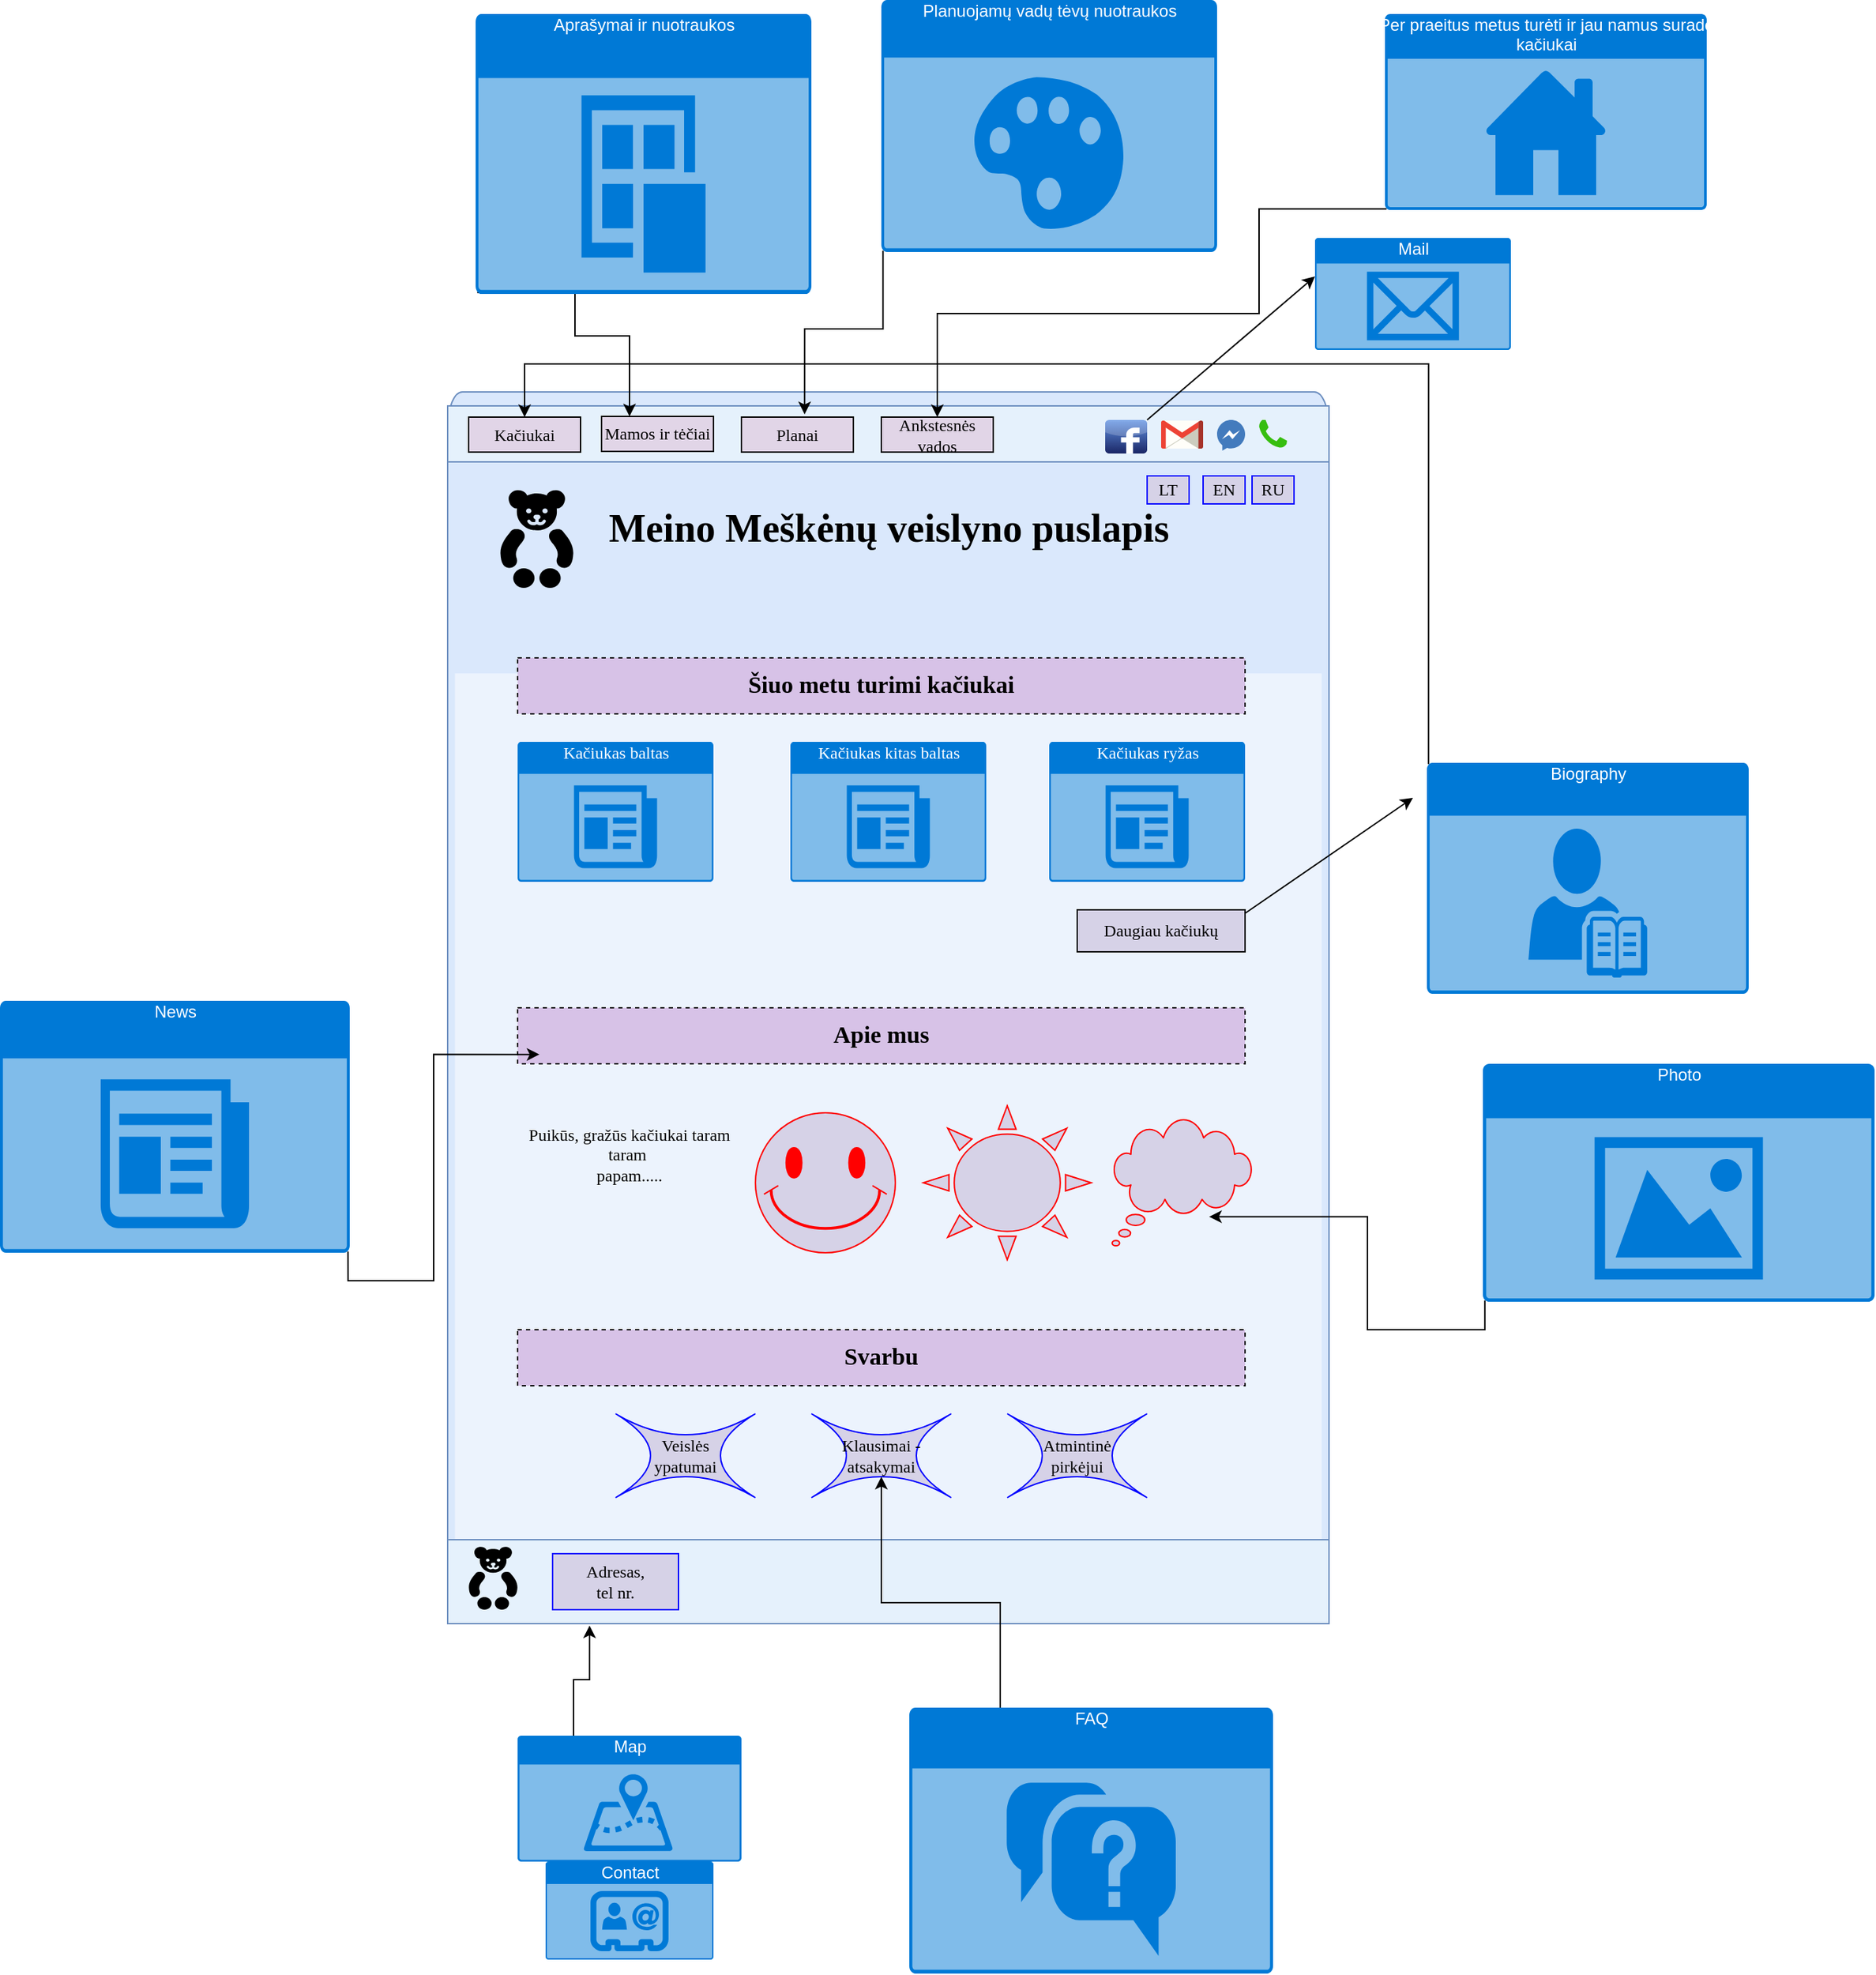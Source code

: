 <mxfile version="13.7.9" type="github"><diagram id="cBLq3H8HnhX7O8YS2yq2" name="Page-1"><mxGraphModel dx="4127" dy="4753" grid="1" gridSize="10" guides="1" tooltips="1" connect="1" arrows="1" fold="1" page="1" pageScale="1" pageWidth="1200" pageHeight="1920" math="0" shadow="0"><root><mxCell id="0"/><mxCell id="1" parent="0"/><mxCell id="HgiWyveHdrSAQ77pxGOA-1" value="&lt;h2 style=&quot;font-size: 28px&quot;&gt;&lt;font face=&quot;Garamond&quot; style=&quot;font-size: 28px&quot;&gt;&lt;b&gt;&lt;br&gt;&lt;/b&gt;&lt;/font&gt;&lt;/h2&gt;&lt;h2 style=&quot;font-size: 28px&quot;&gt;&lt;b&gt;&lt;font style=&quot;font-size: 28px&quot; face=&quot;Garamond&quot;&gt;Meino Meškėnų veislyno puslapis&lt;/font&gt;&lt;/b&gt;&lt;br&gt;&lt;/h2&gt;" style="html=1;strokeColor=#6c8ebf;fillColor=#dae8fc;labelPosition=center;verticalLabelPosition=middle;verticalAlign=top;align=center;fontSize=12;outlineConnect=0;spacingTop=-6;shape=mxgraph.sitemap.page;labelBackgroundColor=none;labelBorderColor=none;" vertex="1" parent="1"><mxGeometry x="-2070" y="-3540" width="630" height="880" as="geometry"/></mxCell><mxCell id="HgiWyveHdrSAQ77pxGOA-5" value="Mail" style="html=1;strokeColor=none;fillColor=#0079D6;labelPosition=center;verticalLabelPosition=middle;verticalAlign=top;align=center;fontSize=12;outlineConnect=0;spacingTop=-6;fontColor=#FFFFFF;shape=mxgraph.sitemap.mail;labelBackgroundColor=none;" vertex="1" parent="1"><mxGeometry x="-1450" y="-3650" width="140" height="80" as="geometry"/></mxCell><mxCell id="HgiWyveHdrSAQ77pxGOA-6" value="Kačiukas kitas baltas" style="html=1;strokeColor=none;fillColor=#0079D6;labelPosition=center;verticalLabelPosition=middle;verticalAlign=top;align=center;fontSize=12;outlineConnect=0;spacingTop=-6;fontColor=#FFFFFF;shape=mxgraph.sitemap.news;labelBackgroundColor=none;fontFamily=Garamond;" vertex="1" parent="1"><mxGeometry x="-1825" y="-3290" width="140" height="100" as="geometry"/></mxCell><mxCell id="HgiWyveHdrSAQ77pxGOA-7" value="Kačiukas baltas" style="html=1;strokeColor=none;fillColor=#0079D6;labelPosition=center;verticalLabelPosition=middle;verticalAlign=top;align=center;fontSize=12;outlineConnect=0;spacingTop=-6;fontColor=#FFFFFF;shape=mxgraph.sitemap.news;labelBackgroundColor=none;fontFamily=Garamond;" vertex="1" parent="1"><mxGeometry x="-2020" y="-3290" width="140" height="100" as="geometry"/></mxCell><mxCell id="HgiWyveHdrSAQ77pxGOA-8" value="Kačiukas ryžas" style="html=1;strokeColor=none;fillColor=#0079D6;labelPosition=center;verticalLabelPosition=middle;verticalAlign=top;align=center;fontSize=12;outlineConnect=0;spacingTop=-6;fontColor=#FFFFFF;shape=mxgraph.sitemap.news;labelBackgroundColor=none;fontFamily=Garamond;" vertex="1" parent="1"><mxGeometry x="-1640" y="-3290" width="140" height="100" as="geometry"/></mxCell><mxCell id="HgiWyveHdrSAQ77pxGOA-10" value="" style="rounded=0;whiteSpace=wrap;html=1;labelBackgroundColor=none;labelBorderColor=none;strokeColor=#6c8ebf;fillColor=#E5F1FC;" vertex="1" parent="1"><mxGeometry x="-2070" y="-3530" width="630" height="40" as="geometry"/></mxCell><mxCell id="HgiWyveHdrSAQ77pxGOA-11" value="Kačiukai" style="rounded=0;whiteSpace=wrap;html=1;labelBackgroundColor=none;fillColor=#E1D5E7;fontFamily=Garamond;" vertex="1" parent="1"><mxGeometry x="-2055" y="-3522" width="80" height="25" as="geometry"/></mxCell><mxCell id="HgiWyveHdrSAQ77pxGOA-12" value="Mamos ir tėčiai" style="rounded=0;whiteSpace=wrap;html=1;labelBackgroundColor=none;fillColor=#E1D5E7;fontFamily=Garamond;" vertex="1" parent="1"><mxGeometry x="-1960" y="-3522.5" width="80" height="25" as="geometry"/></mxCell><mxCell id="HgiWyveHdrSAQ77pxGOA-14" value="Planai" style="rounded=0;whiteSpace=wrap;html=1;labelBackgroundColor=none;fillColor=#E1D5E7;fontFamily=Garamond;" vertex="1" parent="1"><mxGeometry x="-1860" y="-3522" width="80" height="25" as="geometry"/></mxCell><mxCell id="HgiWyveHdrSAQ77pxGOA-16" value="Ankstesnės vados" style="rounded=0;whiteSpace=wrap;html=1;labelBackgroundColor=none;fillColor=#E1D5E7;fontFamily=Garamond;" vertex="1" parent="1"><mxGeometry x="-1760" y="-3522" width="80" height="25" as="geometry"/></mxCell><mxCell id="HgiWyveHdrSAQ77pxGOA-19" value="&lt;font style=&quot;font-size: 17px&quot; face=&quot;Garamond&quot;&gt;Šiuo metu turimi kačiukai&lt;/font&gt;" style="rounded=0;whiteSpace=wrap;html=1;labelBackgroundColor=none;fontStyle=1;labelBorderColor=none;dashed=1;fillColor=#D7C2E7;" vertex="1" parent="1"><mxGeometry x="-2020" y="-3350" width="520" height="40" as="geometry"/></mxCell><mxCell id="HgiWyveHdrSAQ77pxGOA-23" value="" style="dashed=0;outlineConnect=0;html=1;align=center;labelPosition=center;verticalLabelPosition=bottom;verticalAlign=top;shape=mxgraph.weblogos.messenger_2;labelBackgroundColor=none;fillColor=#E1D5E7;fontFamily=Garamond;" vertex="1" parent="1"><mxGeometry x="-1520" y="-3520" width="20" height="22" as="geometry"/></mxCell><mxCell id="HgiWyveHdrSAQ77pxGOA-24" value="" style="dashed=0;outlineConnect=0;html=1;align=center;labelPosition=center;verticalLabelPosition=bottom;verticalAlign=top;shape=mxgraph.weblogos.phone;fillColor=#36BE0F;strokeColor=none;labelBackgroundColor=none;fontFamily=Garamond;" vertex="1" parent="1"><mxGeometry x="-1490" y="-3520" width="20" height="20" as="geometry"/></mxCell><mxCell id="HgiWyveHdrSAQ77pxGOA-25" value="" style="dashed=0;outlineConnect=0;html=1;align=center;labelPosition=center;verticalLabelPosition=bottom;verticalAlign=top;shape=mxgraph.weblogos.gmail;labelBackgroundColor=none;fillColor=#E1D5E7;fontFamily=Garamond;" vertex="1" parent="1"><mxGeometry x="-1560" y="-3519.5" width="30" height="20" as="geometry"/></mxCell><mxCell id="HgiWyveHdrSAQ77pxGOA-26" value="" style="dashed=0;outlineConnect=0;html=1;align=center;labelPosition=center;verticalLabelPosition=bottom;verticalAlign=top;shape=mxgraph.webicons.facebook;fillColor=#6294E4;gradientColor=#1A2665;labelBackgroundColor=none;fontFamily=Garamond;" vertex="1" parent="1"><mxGeometry x="-1600" y="-3520" width="30" height="24" as="geometry"/></mxCell><mxCell id="HgiWyveHdrSAQ77pxGOA-27" value="Daugiau kačiukų" style="rounded=0;whiteSpace=wrap;html=1;labelBackgroundColor=none;fontFamily=Garamond;fillColor=#D6D2E7;" vertex="1" parent="1"><mxGeometry x="-1620" y="-3170" width="120" height="30" as="geometry"/></mxCell><mxCell id="HgiWyveHdrSAQ77pxGOA-28" value="" style="endArrow=classic;html=1;fontFamily=Garamond;" edge="1" parent="1"><mxGeometry width="50" height="50" relative="1" as="geometry"><mxPoint x="-1500" y="-3167.5" as="sourcePoint"/><mxPoint x="-1380" y="-3250" as="targetPoint"/></mxGeometry></mxCell><mxCell id="HgiWyveHdrSAQ77pxGOA-29" value="&lt;font face=&quot;Garamond&quot;&gt;&lt;span style=&quot;font-size: 17px&quot;&gt;Apie mus&lt;/span&gt;&lt;/font&gt;" style="rounded=0;whiteSpace=wrap;html=1;labelBackgroundColor=none;fontStyle=1;labelBorderColor=none;dashed=1;fillColor=#D7C2E7;" vertex="1" parent="1"><mxGeometry x="-2020" y="-3100" width="520" height="40" as="geometry"/></mxCell><mxCell id="HgiWyveHdrSAQ77pxGOA-31" value="Puikūs, gražūs kačiukai taram taram&amp;nbsp;&lt;br&gt;papam....." style="text;html=1;strokeColor=none;fillColor=none;align=center;verticalAlign=middle;whiteSpace=wrap;rounded=0;dashed=1;labelBackgroundColor=none;fontFamily=Garamond;" vertex="1" parent="1"><mxGeometry x="-2020" y="-3040" width="160" height="90" as="geometry"/></mxCell><mxCell id="HgiWyveHdrSAQ77pxGOA-37" value="" style="verticalLabelPosition=bottom;verticalAlign=top;html=1;shape=mxgraph.basic.smiley;labelBackgroundColor=none;fillColor=#D6D2E7;fontFamily=Garamond;strokeColor=#FF0000;" vertex="1" parent="1"><mxGeometry x="-1850" y="-3025" width="100" height="100" as="geometry"/></mxCell><mxCell id="HgiWyveHdrSAQ77pxGOA-38" value="" style="verticalLabelPosition=bottom;verticalAlign=top;html=1;shape=mxgraph.basic.sun;labelBackgroundColor=none;fillColor=#D6D2E7;fontFamily=Garamond;strokeColor=#FF0000;" vertex="1" parent="1"><mxGeometry x="-1730" y="-3030" width="120" height="110" as="geometry"/></mxCell><mxCell id="HgiWyveHdrSAQ77pxGOA-39" value="" style="whiteSpace=wrap;html=1;shape=mxgraph.basic.cloud_callout;labelBackgroundColor=none;fillColor=#D6D2E7;fontFamily=Garamond;strokeColor=#FF0000;" vertex="1" parent="1"><mxGeometry x="-1595" y="-3020" width="100" height="90" as="geometry"/></mxCell><mxCell id="HgiWyveHdrSAQ77pxGOA-40" value="&lt;font face=&quot;Garamond&quot;&gt;&lt;span style=&quot;font-size: 17px&quot;&gt;Svarbu&lt;/span&gt;&lt;/font&gt;" style="rounded=0;whiteSpace=wrap;html=1;labelBackgroundColor=none;fontStyle=1;labelBorderColor=none;dashed=1;fillColor=#D7C2E7;" vertex="1" parent="1"><mxGeometry x="-2020" y="-2870" width="520" height="40" as="geometry"/></mxCell><mxCell id="HgiWyveHdrSAQ77pxGOA-41" value="Veislės&lt;br&gt;ypatumai" style="shape=switch;whiteSpace=wrap;html=1;labelBackgroundColor=none;fillColor=#D6D2E7;fontFamily=Garamond;strokeColor=#0000FF;" vertex="1" parent="1"><mxGeometry x="-1950" y="-2810" width="100" height="60" as="geometry"/></mxCell><mxCell id="HgiWyveHdrSAQ77pxGOA-46" value="Klausimai -&lt;br&gt;atsakymai" style="shape=switch;whiteSpace=wrap;html=1;labelBackgroundColor=none;fillColor=#D6D2E7;fontFamily=Garamond;strokeColor=#0000FF;" vertex="1" parent="1"><mxGeometry x="-1810" y="-2810" width="100" height="60" as="geometry"/></mxCell><mxCell id="HgiWyveHdrSAQ77pxGOA-47" value="Atmintinė&lt;br&gt;pirkėjui" style="shape=switch;whiteSpace=wrap;html=1;labelBackgroundColor=none;fillColor=#D6D2E7;fontFamily=Garamond;strokeColor=#0000FF;" vertex="1" parent="1"><mxGeometry x="-1670" y="-2810" width="100" height="60" as="geometry"/></mxCell><mxCell id="HgiWyveHdrSAQ77pxGOA-50" value="" style="rounded=0;whiteSpace=wrap;html=1;labelBackgroundColor=none;labelBorderColor=none;strokeColor=#6c8ebf;fillColor=#E5F1FC;" vertex="1" parent="1"><mxGeometry x="-2070" y="-2720" width="630" height="60" as="geometry"/></mxCell><mxCell id="HgiWyveHdrSAQ77pxGOA-51" value="" style="shape=mxgraph.signs.animals.teddy_bear;html=1;pointerEvents=1;fillColor=#000000;strokeColor=none;verticalLabelPosition=bottom;verticalAlign=top;align=center;labelBackgroundColor=none;fontFamily=Garamond;" vertex="1" parent="1"><mxGeometry x="-2055" y="-2715" width="35" height="45" as="geometry"/></mxCell><mxCell id="HgiWyveHdrSAQ77pxGOA-52" value="" style="shape=mxgraph.signs.animals.teddy_bear;html=1;pointerEvents=1;fillColor=#000000;strokeColor=none;verticalLabelPosition=bottom;verticalAlign=top;align=center;labelBackgroundColor=none;fontFamily=Garamond;" vertex="1" parent="1"><mxGeometry x="-2032.5" y="-3470" width="52.5" height="70" as="geometry"/></mxCell><mxCell id="HgiWyveHdrSAQ77pxGOA-53" value="Adresas,&lt;br&gt;tel nr." style="rounded=0;whiteSpace=wrap;html=1;labelBackgroundColor=none;strokeColor=#0000FF;fillColor=#D6D2E7;fontFamily=Garamond;" vertex="1" parent="1"><mxGeometry x="-1995" y="-2710" width="90" height="40" as="geometry"/></mxCell><mxCell id="HgiWyveHdrSAQ77pxGOA-55" value="LT" style="rounded=0;whiteSpace=wrap;html=1;labelBackgroundColor=none;strokeColor=#0000FF;fillColor=#D6D2E7;fontFamily=Garamond;" vertex="1" parent="1"><mxGeometry x="-1570" y="-3480" width="30" height="20" as="geometry"/></mxCell><mxCell id="HgiWyveHdrSAQ77pxGOA-56" value="EN" style="rounded=0;whiteSpace=wrap;html=1;labelBackgroundColor=none;strokeColor=#0000FF;fillColor=#D6D2E7;fontFamily=Garamond;" vertex="1" parent="1"><mxGeometry x="-1530" y="-3480" width="30" height="20" as="geometry"/></mxCell><mxCell id="HgiWyveHdrSAQ77pxGOA-57" value="RU" style="rounded=0;whiteSpace=wrap;html=1;labelBackgroundColor=none;strokeColor=#0000FF;fillColor=#D6D2E7;fontFamily=Garamond;" vertex="1" parent="1"><mxGeometry x="-1495" y="-3480" width="30" height="20" as="geometry"/></mxCell><mxCell id="HgiWyveHdrSAQ77pxGOA-64" style="edgeStyle=orthogonalEdgeStyle;rounded=0;orthogonalLoop=1;jettySize=auto;html=1;exitX=0.005;exitY=0.005;exitDx=0;exitDy=0;exitPerimeter=0;entryX=0.5;entryY=0;entryDx=0;entryDy=0;fontFamily=Garamond;" edge="1" parent="1" source="HgiWyveHdrSAQ77pxGOA-60" target="HgiWyveHdrSAQ77pxGOA-11"><mxGeometry relative="1" as="geometry"><Array as="points"><mxPoint x="-1369" y="-3560"/><mxPoint x="-2015" y="-3560"/></Array></mxGeometry></mxCell><mxCell id="HgiWyveHdrSAQ77pxGOA-60" value="Biography" style="html=1;strokeColor=none;fillColor=#0079D6;labelPosition=center;verticalLabelPosition=middle;verticalAlign=top;align=center;fontSize=12;outlineConnect=0;spacingTop=-6;fontColor=#FFFFFF;shape=mxgraph.sitemap.biography;labelBackgroundColor=none;" vertex="1" parent="1"><mxGeometry x="-1370" y="-3275" width="230" height="165" as="geometry"/></mxCell><mxCell id="HgiWyveHdrSAQ77pxGOA-61" value="" style="endArrow=classic;html=1;fontFamily=Garamond;exitX=1;exitY=0;exitDx=0;exitDy=0;exitPerimeter=0;" edge="1" parent="1" source="HgiWyveHdrSAQ77pxGOA-26"><mxGeometry width="50" height="50" relative="1" as="geometry"><mxPoint x="-1570" y="-3540" as="sourcePoint"/><mxPoint x="-1450" y="-3622.5" as="targetPoint"/></mxGeometry></mxCell><mxCell id="HgiWyveHdrSAQ77pxGOA-66" style="edgeStyle=orthogonalEdgeStyle;rounded=0;orthogonalLoop=1;jettySize=auto;html=1;exitX=0.005;exitY=0.995;exitDx=0;exitDy=0;exitPerimeter=0;entryX=0.25;entryY=0;entryDx=0;entryDy=0;fontFamily=Garamond;" edge="1" parent="1" source="HgiWyveHdrSAQ77pxGOA-65" target="HgiWyveHdrSAQ77pxGOA-12"><mxGeometry relative="1" as="geometry"><Array as="points"><mxPoint x="-1979" y="-3580"/><mxPoint x="-1940" y="-3580"/></Array></mxGeometry></mxCell><mxCell id="HgiWyveHdrSAQ77pxGOA-65" value="Aprašymai ir nuotraukos" style="html=1;strokeColor=none;fillColor=#0079D6;labelPosition=center;verticalLabelPosition=middle;verticalAlign=top;align=center;fontSize=12;outlineConnect=0;spacingTop=-6;fontColor=#FFFFFF;shape=mxgraph.sitemap.post;labelBackgroundColor=none;" vertex="1" parent="1"><mxGeometry x="-2050" y="-3810" width="240" height="200" as="geometry"/></mxCell><mxCell id="HgiWyveHdrSAQ77pxGOA-68" style="edgeStyle=orthogonalEdgeStyle;rounded=0;orthogonalLoop=1;jettySize=auto;html=1;exitX=0.005;exitY=0.995;exitDx=0;exitDy=0;exitPerimeter=0;entryX=0.405;entryY=0.15;entryDx=0;entryDy=0;entryPerimeter=0;fontFamily=Garamond;" edge="1" parent="1" source="HgiWyveHdrSAQ77pxGOA-67" target="HgiWyveHdrSAQ77pxGOA-10"><mxGeometry relative="1" as="geometry"/></mxCell><mxCell id="HgiWyveHdrSAQ77pxGOA-67" value="Planuojamų vadų tėvų nuotraukos" style="html=1;strokeColor=none;fillColor=#0079D6;labelPosition=center;verticalLabelPosition=middle;verticalAlign=top;align=center;fontSize=12;outlineConnect=0;spacingTop=-6;fontColor=#FFFFFF;shape=mxgraph.sitemap.gallery;labelBackgroundColor=none;" vertex="1" parent="1"><mxGeometry x="-1760" y="-3820" width="240" height="180" as="geometry"/></mxCell><mxCell id="HgiWyveHdrSAQ77pxGOA-70" style="edgeStyle=orthogonalEdgeStyle;rounded=0;orthogonalLoop=1;jettySize=auto;html=1;exitX=0.005;exitY=0.995;exitDx=0;exitDy=0;exitPerimeter=0;entryX=0.5;entryY=0;entryDx=0;entryDy=0;fontFamily=Garamond;" edge="1" parent="1" source="HgiWyveHdrSAQ77pxGOA-69" target="HgiWyveHdrSAQ77pxGOA-16"><mxGeometry relative="1" as="geometry"><Array as="points"><mxPoint x="-1490" y="-3671"/><mxPoint x="-1490" y="-3596"/><mxPoint x="-1720" y="-3596"/></Array></mxGeometry></mxCell><mxCell id="HgiWyveHdrSAQ77pxGOA-69" value="Per praeitus metus turėti ir jau namus suradę&lt;br&gt;kačiukai" style="html=1;strokeColor=none;fillColor=#0079D6;labelPosition=center;verticalLabelPosition=middle;verticalAlign=top;align=center;fontSize=12;outlineConnect=0;spacingTop=-6;fontColor=#FFFFFF;shape=mxgraph.sitemap.home;labelBackgroundColor=none;" vertex="1" parent="1"><mxGeometry x="-1400" y="-3810" width="230" height="140" as="geometry"/></mxCell><mxCell id="HgiWyveHdrSAQ77pxGOA-72" style="edgeStyle=orthogonalEdgeStyle;rounded=0;orthogonalLoop=1;jettySize=auto;html=1;exitX=0.25;exitY=0;exitDx=0;exitDy=0;exitPerimeter=0;entryX=0.161;entryY=1.022;entryDx=0;entryDy=0;entryPerimeter=0;fontFamily=Garamond;" edge="1" parent="1" source="HgiWyveHdrSAQ77pxGOA-71" target="HgiWyveHdrSAQ77pxGOA-50"><mxGeometry relative="1" as="geometry"/></mxCell><mxCell id="HgiWyveHdrSAQ77pxGOA-71" value="Map" style="html=1;strokeColor=none;fillColor=#0079D6;labelPosition=center;verticalLabelPosition=middle;verticalAlign=top;align=center;fontSize=12;outlineConnect=0;spacingTop=-6;fontColor=#FFFFFF;shape=mxgraph.sitemap.map;labelBackgroundColor=none;" vertex="1" parent="1"><mxGeometry x="-2020" y="-2580" width="160" height="90" as="geometry"/></mxCell><mxCell id="HgiWyveHdrSAQ77pxGOA-75" style="edgeStyle=orthogonalEdgeStyle;rounded=0;orthogonalLoop=1;jettySize=auto;html=1;exitX=0.25;exitY=0;exitDx=0;exitDy=0;exitPerimeter=0;entryX=0.5;entryY=0.75;entryDx=0;entryDy=0;entryPerimeter=0;fontFamily=Garamond;" edge="1" parent="1" source="HgiWyveHdrSAQ77pxGOA-74" target="HgiWyveHdrSAQ77pxGOA-46"><mxGeometry relative="1" as="geometry"/></mxCell><mxCell id="HgiWyveHdrSAQ77pxGOA-74" value="FAQ" style="html=1;strokeColor=none;fillColor=#0079D6;labelPosition=center;verticalLabelPosition=middle;verticalAlign=top;align=center;fontSize=12;outlineConnect=0;spacingTop=-6;fontColor=#FFFFFF;shape=mxgraph.sitemap.faq;labelBackgroundColor=none;" vertex="1" parent="1"><mxGeometry x="-1740" y="-2600" width="260" height="190" as="geometry"/></mxCell><mxCell id="HgiWyveHdrSAQ77pxGOA-76" value="Contact" style="html=1;strokeColor=none;fillColor=#0079D6;labelPosition=center;verticalLabelPosition=middle;verticalAlign=top;align=center;fontSize=12;outlineConnect=0;spacingTop=-6;fontColor=#FFFFFF;shape=mxgraph.sitemap.contact;labelBackgroundColor=none;" vertex="1" parent="1"><mxGeometry x="-2000" y="-2490" width="120" height="70" as="geometry"/></mxCell><mxCell id="HgiWyveHdrSAQ77pxGOA-78" style="edgeStyle=orthogonalEdgeStyle;rounded=0;orthogonalLoop=1;jettySize=auto;html=1;exitX=0.995;exitY=0.995;exitDx=0;exitDy=0;exitPerimeter=0;entryX=0.03;entryY=0.833;entryDx=0;entryDy=0;entryPerimeter=0;fontFamily=Garamond;" edge="1" parent="1" source="HgiWyveHdrSAQ77pxGOA-77" target="HgiWyveHdrSAQ77pxGOA-29"><mxGeometry relative="1" as="geometry"/></mxCell><mxCell id="HgiWyveHdrSAQ77pxGOA-77" value="News" style="html=1;strokeColor=none;fillColor=#0079D6;labelPosition=center;verticalLabelPosition=middle;verticalAlign=top;align=center;fontSize=12;outlineConnect=0;spacingTop=-6;fontColor=#FFFFFF;shape=mxgraph.sitemap.news;labelBackgroundColor=none;" vertex="1" parent="1"><mxGeometry x="-2390" y="-3105" width="250" height="180" as="geometry"/></mxCell><mxCell id="HgiWyveHdrSAQ77pxGOA-80" style="edgeStyle=orthogonalEdgeStyle;rounded=0;orthogonalLoop=1;jettySize=auto;html=1;exitX=0.005;exitY=0.995;exitDx=0;exitDy=0;exitPerimeter=0;entryX=0.693;entryY=0.77;entryDx=0;entryDy=0;entryPerimeter=0;fontFamily=Garamond;" edge="1" parent="1" source="HgiWyveHdrSAQ77pxGOA-79" target="HgiWyveHdrSAQ77pxGOA-39"><mxGeometry relative="1" as="geometry"/></mxCell><mxCell id="HgiWyveHdrSAQ77pxGOA-79" value="Photo" style="html=1;strokeColor=none;fillColor=#0079D6;labelPosition=center;verticalLabelPosition=middle;verticalAlign=top;align=center;fontSize=12;outlineConnect=0;spacingTop=-6;fontColor=#FFFFFF;shape=mxgraph.sitemap.photo;labelBackgroundColor=none;" vertex="1" parent="1"><mxGeometry x="-1330" y="-3060" width="280" height="170" as="geometry"/></mxCell></root></mxGraphModel></diagram></mxfile>